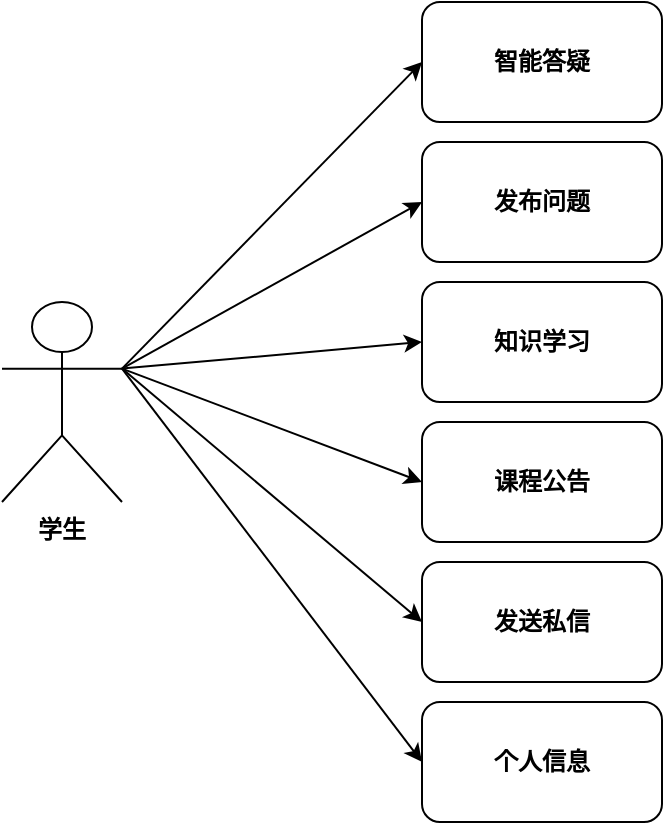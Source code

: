 <mxfile version="21.3.0" type="github">
  <diagram name="第 1 页" id="V3iQ8xnQVVkafoGxsatK">
    <mxGraphModel dx="1422" dy="780" grid="1" gridSize="10" guides="1" tooltips="1" connect="1" arrows="1" fold="1" page="1" pageScale="1" pageWidth="827" pageHeight="1169" math="0" shadow="0">
      <root>
        <mxCell id="0" />
        <mxCell id="1" parent="0" />
        <mxCell id="t-4CvnlxESvYczC8NW54-2" value="发布问题" style="rounded=1;whiteSpace=wrap;html=1;fontFamily=Times New Roman;fontStyle=1" parent="1" vertex="1">
          <mxGeometry x="310" y="360" width="120" height="60" as="geometry" />
        </mxCell>
        <mxCell id="t-4CvnlxESvYczC8NW54-10" style="rounded=0;orthogonalLoop=1;jettySize=auto;html=1;entryX=0;entryY=0.5;entryDx=0;entryDy=0;" parent="1" source="t-4CvnlxESvYczC8NW54-3" target="t-4CvnlxESvYczC8NW54-2" edge="1">
          <mxGeometry relative="1" as="geometry">
            <mxPoint x="350" y="390" as="targetPoint" />
          </mxGeometry>
        </mxCell>
        <mxCell id="t-4CvnlxESvYczC8NW54-22" style="edgeStyle=none;shape=connector;rounded=0;orthogonalLoop=1;jettySize=auto;html=1;entryX=0;entryY=0.5;entryDx=0;entryDy=0;labelBackgroundColor=default;fontFamily=Helvetica;fontSize=12;fontColor=default;endArrow=classic;exitX=1;exitY=0.333;exitDx=0;exitDy=0;exitPerimeter=0;" parent="1" source="t-4CvnlxESvYczC8NW54-3" target="t-4CvnlxESvYczC8NW54-21" edge="1">
          <mxGeometry relative="1" as="geometry" />
        </mxCell>
        <mxCell id="t-4CvnlxESvYczC8NW54-23" style="edgeStyle=none;shape=connector;rounded=0;orthogonalLoop=1;jettySize=auto;html=1;labelBackgroundColor=default;fontFamily=Helvetica;fontSize=12;fontColor=default;endArrow=classic;entryX=0;entryY=0.5;entryDx=0;entryDy=0;exitX=1;exitY=0.333;exitDx=0;exitDy=0;exitPerimeter=0;" parent="1" source="t-4CvnlxESvYczC8NW54-3" target="t-4CvnlxESvYczC8NW54-24" edge="1">
          <mxGeometry relative="1" as="geometry">
            <mxPoint x="310" y="330.0" as="targetPoint" />
          </mxGeometry>
        </mxCell>
        <mxCell id="t-4CvnlxESvYczC8NW54-26" style="edgeStyle=none;shape=connector;rounded=0;orthogonalLoop=1;jettySize=auto;html=1;entryX=0;entryY=0.5;entryDx=0;entryDy=0;labelBackgroundColor=default;fontFamily=Helvetica;fontSize=12;fontColor=default;endArrow=classic;exitX=1;exitY=0.333;exitDx=0;exitDy=0;exitPerimeter=0;" parent="1" source="t-4CvnlxESvYczC8NW54-3" target="t-4CvnlxESvYczC8NW54-25" edge="1">
          <mxGeometry relative="1" as="geometry">
            <mxPoint x="160" y="480" as="sourcePoint" />
          </mxGeometry>
        </mxCell>
        <mxCell id="t-4CvnlxESvYczC8NW54-29" style="edgeStyle=none;shape=connector;rounded=0;orthogonalLoop=1;jettySize=auto;html=1;exitX=1;exitY=0.333;exitDx=0;exitDy=0;exitPerimeter=0;entryX=0;entryY=0.5;entryDx=0;entryDy=0;labelBackgroundColor=default;fontFamily=Helvetica;fontSize=12;fontColor=default;endArrow=classic;" parent="1" source="t-4CvnlxESvYczC8NW54-3" target="t-4CvnlxESvYczC8NW54-28" edge="1">
          <mxGeometry relative="1" as="geometry" />
        </mxCell>
        <mxCell id="t-4CvnlxESvYczC8NW54-30" style="edgeStyle=none;shape=connector;rounded=0;orthogonalLoop=1;jettySize=auto;html=1;exitX=1;exitY=0.333;exitDx=0;exitDy=0;exitPerimeter=0;entryX=0;entryY=0.5;entryDx=0;entryDy=0;labelBackgroundColor=default;fontFamily=Helvetica;fontSize=12;fontColor=default;endArrow=classic;" parent="1" source="t-4CvnlxESvYczC8NW54-3" target="t-4CvnlxESvYczC8NW54-27" edge="1">
          <mxGeometry relative="1" as="geometry" />
        </mxCell>
        <mxCell id="t-4CvnlxESvYczC8NW54-3" value="学生" style="shape=umlActor;verticalLabelPosition=bottom;verticalAlign=top;outlineConnect=0;labelBackgroundColor=none;fontStyle=1;strokeWidth=1;" parent="1" vertex="1">
          <mxGeometry x="100" y="440" width="60" height="100" as="geometry" />
        </mxCell>
        <mxCell id="t-4CvnlxESvYczC8NW54-21" value="知识学习" style="rounded=1;whiteSpace=wrap;html=1;fontFamily=Times New Roman;fontStyle=1" parent="1" vertex="1">
          <mxGeometry x="310" y="430" width="120" height="60" as="geometry" />
        </mxCell>
        <mxCell id="t-4CvnlxESvYczC8NW54-24" value="课程公告" style="rounded=1;whiteSpace=wrap;html=1;fontFamily=Times New Roman;fontStyle=1" parent="1" vertex="1">
          <mxGeometry x="310" y="500" width="120" height="60" as="geometry" />
        </mxCell>
        <mxCell id="t-4CvnlxESvYczC8NW54-25" value="个人信息" style="rounded=1;whiteSpace=wrap;html=1;fontFamily=Times New Roman;fontStyle=1" parent="1" vertex="1">
          <mxGeometry x="310" y="640" width="120" height="60" as="geometry" />
        </mxCell>
        <mxCell id="t-4CvnlxESvYczC8NW54-27" value="发送私信" style="rounded=1;whiteSpace=wrap;html=1;fontFamily=Times New Roman;fontStyle=1" parent="1" vertex="1">
          <mxGeometry x="310" y="570" width="120" height="60" as="geometry" />
        </mxCell>
        <mxCell id="t-4CvnlxESvYczC8NW54-28" value="智能答疑" style="rounded=1;whiteSpace=wrap;html=1;fontFamily=Times New Roman;fontStyle=1" parent="1" vertex="1">
          <mxGeometry x="310" y="290" width="120" height="60" as="geometry" />
        </mxCell>
      </root>
    </mxGraphModel>
  </diagram>
</mxfile>
